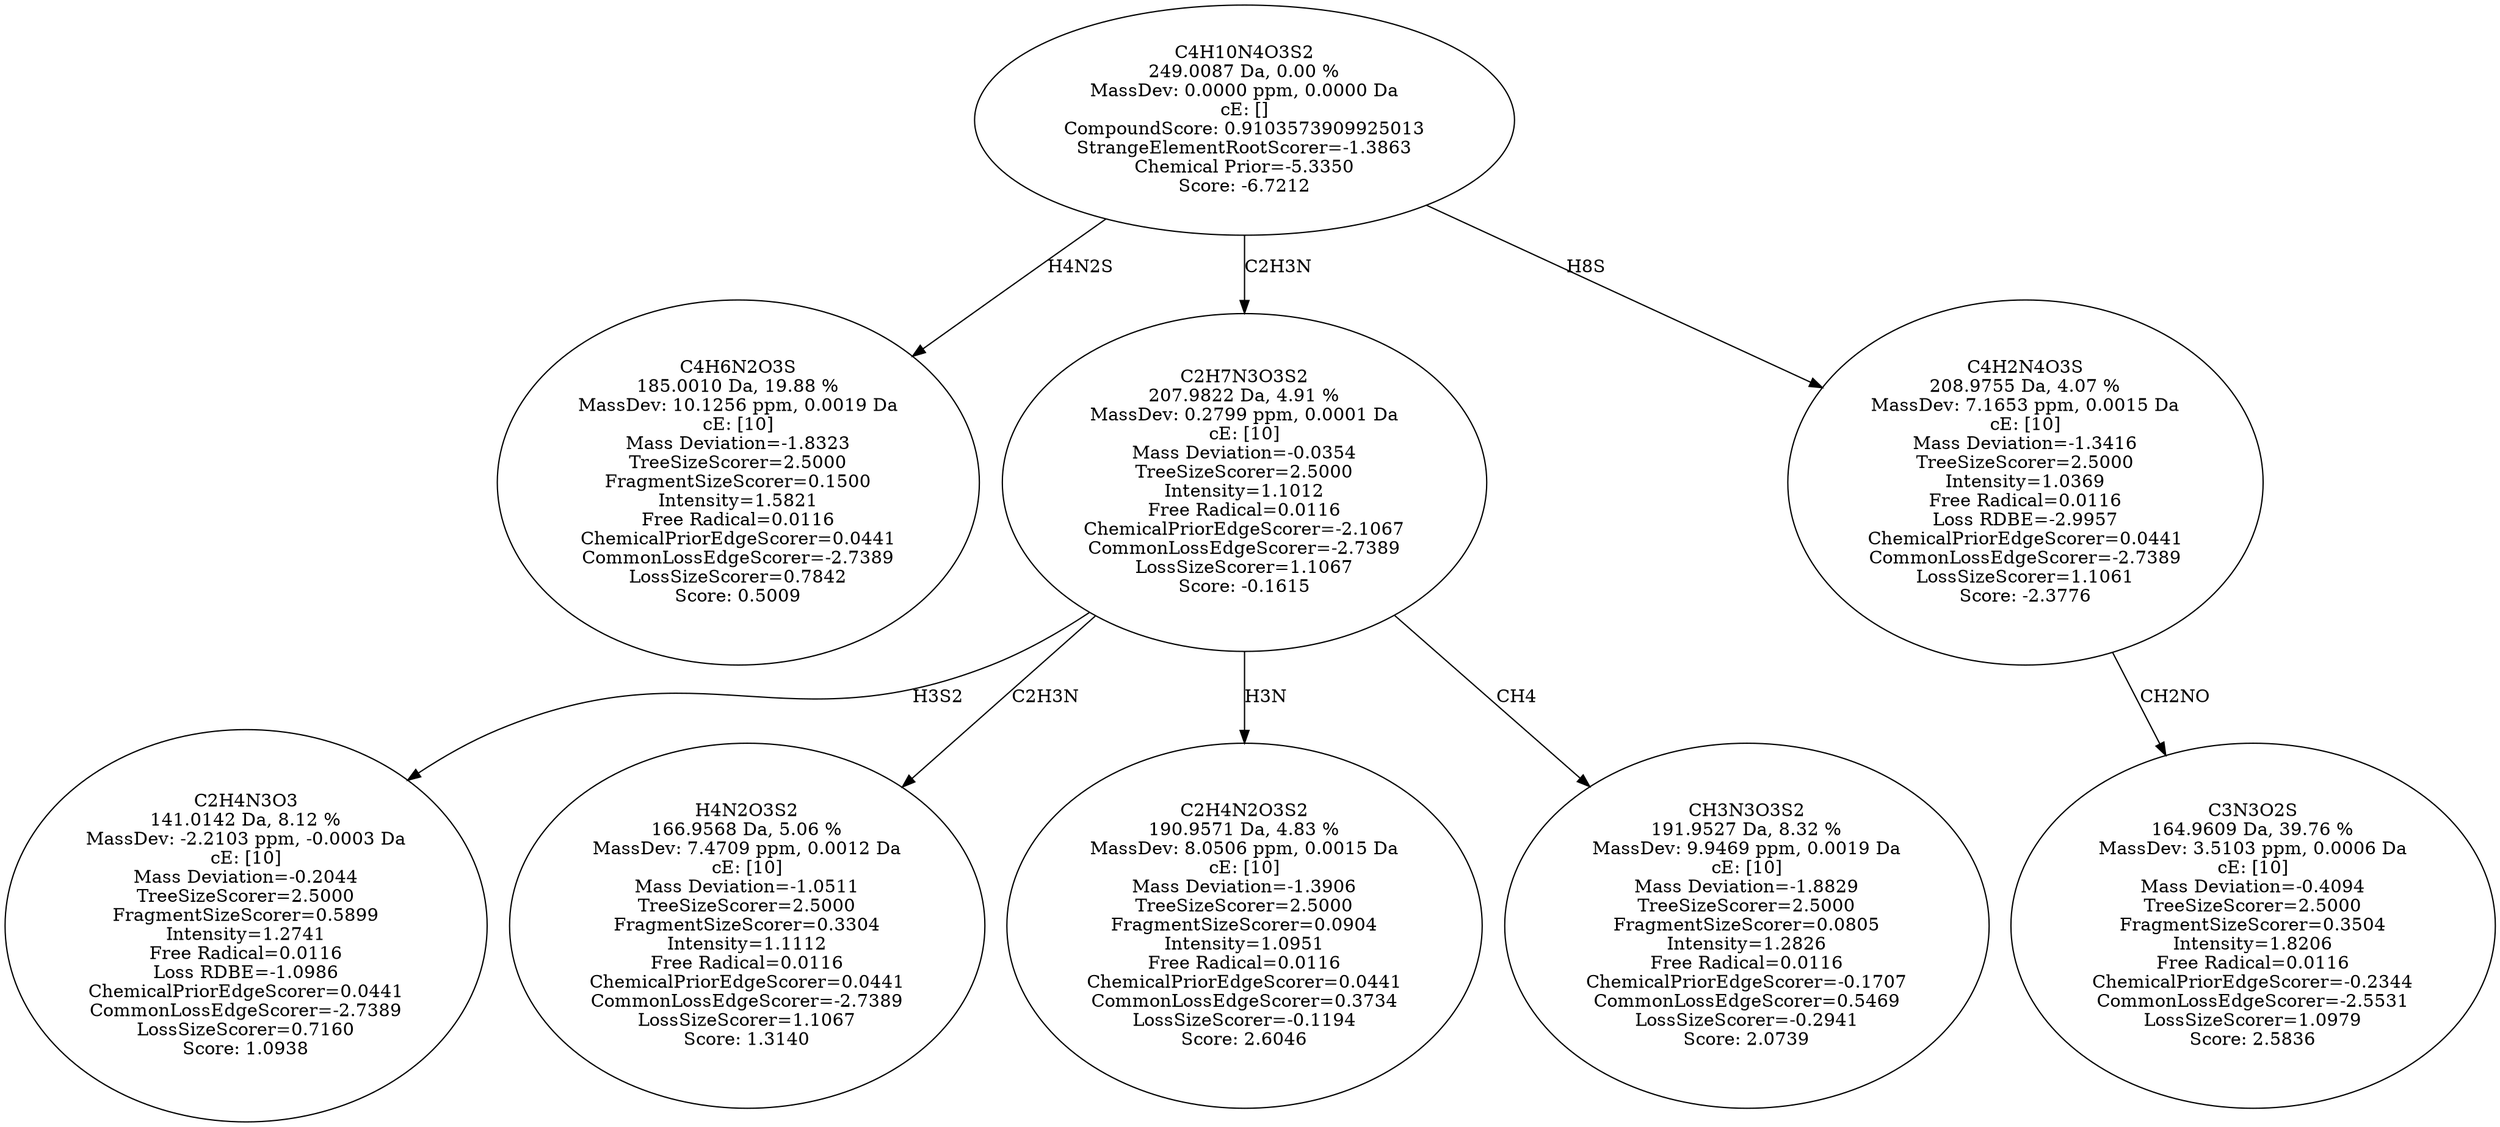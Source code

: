 strict digraph {
v1 [label="C4H6N2O3S\n185.0010 Da, 19.88 %\nMassDev: 10.1256 ppm, 0.0019 Da\ncE: [10]\nMass Deviation=-1.8323\nTreeSizeScorer=2.5000\nFragmentSizeScorer=0.1500\nIntensity=1.5821\nFree Radical=0.0116\nChemicalPriorEdgeScorer=0.0441\nCommonLossEdgeScorer=-2.7389\nLossSizeScorer=0.7842\nScore: 0.5009"];
v2 [label="C2H4N3O3\n141.0142 Da, 8.12 %\nMassDev: -2.2103 ppm, -0.0003 Da\ncE: [10]\nMass Deviation=-0.2044\nTreeSizeScorer=2.5000\nFragmentSizeScorer=0.5899\nIntensity=1.2741\nFree Radical=0.0116\nLoss RDBE=-1.0986\nChemicalPriorEdgeScorer=0.0441\nCommonLossEdgeScorer=-2.7389\nLossSizeScorer=0.7160\nScore: 1.0938"];
v3 [label="H4N2O3S2\n166.9568 Da, 5.06 %\nMassDev: 7.4709 ppm, 0.0012 Da\ncE: [10]\nMass Deviation=-1.0511\nTreeSizeScorer=2.5000\nFragmentSizeScorer=0.3304\nIntensity=1.1112\nFree Radical=0.0116\nChemicalPriorEdgeScorer=0.0441\nCommonLossEdgeScorer=-2.7389\nLossSizeScorer=1.1067\nScore: 1.3140"];
v4 [label="C2H4N2O3S2\n190.9571 Da, 4.83 %\nMassDev: 8.0506 ppm, 0.0015 Da\ncE: [10]\nMass Deviation=-1.3906\nTreeSizeScorer=2.5000\nFragmentSizeScorer=0.0904\nIntensity=1.0951\nFree Radical=0.0116\nChemicalPriorEdgeScorer=0.0441\nCommonLossEdgeScorer=0.3734\nLossSizeScorer=-0.1194\nScore: 2.6046"];
v5 [label="CH3N3O3S2\n191.9527 Da, 8.32 %\nMassDev: 9.9469 ppm, 0.0019 Da\ncE: [10]\nMass Deviation=-1.8829\nTreeSizeScorer=2.5000\nFragmentSizeScorer=0.0805\nIntensity=1.2826\nFree Radical=0.0116\nChemicalPriorEdgeScorer=-0.1707\nCommonLossEdgeScorer=0.5469\nLossSizeScorer=-0.2941\nScore: 2.0739"];
v6 [label="C2H7N3O3S2\n207.9822 Da, 4.91 %\nMassDev: 0.2799 ppm, 0.0001 Da\ncE: [10]\nMass Deviation=-0.0354\nTreeSizeScorer=2.5000\nIntensity=1.1012\nFree Radical=0.0116\nChemicalPriorEdgeScorer=-2.1067\nCommonLossEdgeScorer=-2.7389\nLossSizeScorer=1.1067\nScore: -0.1615"];
v7 [label="C3N3O2S\n164.9609 Da, 39.76 %\nMassDev: 3.5103 ppm, 0.0006 Da\ncE: [10]\nMass Deviation=-0.4094\nTreeSizeScorer=2.5000\nFragmentSizeScorer=0.3504\nIntensity=1.8206\nFree Radical=0.0116\nChemicalPriorEdgeScorer=-0.2344\nCommonLossEdgeScorer=-2.5531\nLossSizeScorer=1.0979\nScore: 2.5836"];
v8 [label="C4H2N4O3S\n208.9755 Da, 4.07 %\nMassDev: 7.1653 ppm, 0.0015 Da\ncE: [10]\nMass Deviation=-1.3416\nTreeSizeScorer=2.5000\nIntensity=1.0369\nFree Radical=0.0116\nLoss RDBE=-2.9957\nChemicalPriorEdgeScorer=0.0441\nCommonLossEdgeScorer=-2.7389\nLossSizeScorer=1.1061\nScore: -2.3776"];
v9 [label="C4H10N4O3S2\n249.0087 Da, 0.00 %\nMassDev: 0.0000 ppm, 0.0000 Da\ncE: []\nCompoundScore: 0.9103573909925013\nStrangeElementRootScorer=-1.3863\nChemical Prior=-5.3350\nScore: -6.7212"];
v9 -> v1 [label="H4N2S"];
v6 -> v2 [label="H3S2"];
v6 -> v3 [label="C2H3N"];
v6 -> v4 [label="H3N"];
v6 -> v5 [label="CH4"];
v9 -> v6 [label="C2H3N"];
v8 -> v7 [label="CH2NO"];
v9 -> v8 [label="H8S"];
}